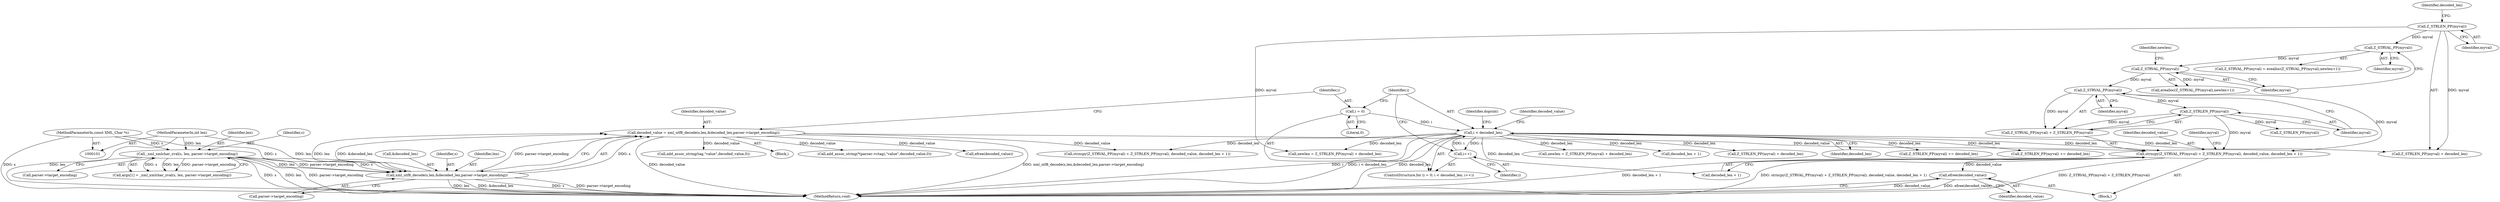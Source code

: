 digraph "0_php_dccda88f27a084bcbbb30198ace12b4e7ae961cc_4@API" {
"1000253" [label="(Call,strncpy(Z_STRVAL_PP(myval) + Z_STRLEN_PP(myval), decoded_value, decoded_len + 1))"];
"1000255" [label="(Call,Z_STRVAL_PP(myval))"];
"1000248" [label="(Call,Z_STRVAL_PP(myval))"];
"1000245" [label="(Call,Z_STRVAL_PP(myval))"];
"1000241" [label="(Call,Z_STRLEN_PP(myval))"];
"1000257" [label="(Call,Z_STRLEN_PP(myval))"];
"1000169" [label="(Call,decoded_value = xml_utf8_decode(s,len,&decoded_len,parser->target_encoding))"];
"1000171" [label="(Call,xml_utf8_decode(s,len,&decoded_len,parser->target_encoding))"];
"1000134" [label="(Call,_xml_xmlchar_zval(s, len, parser->target_encoding))"];
"1000103" [label="(MethodParameterIn,const XML_Char *s)"];
"1000104" [label="(MethodParameterIn,int len)"];
"1000183" [label="(Call,i < decoded_len)"];
"1000186" [label="(Call,i++)"];
"1000180" [label="(Call,i = 0)"];
"1000267" [label="(Call,efree(decoded_value))"];
"1000374" [label="(Call,Z_STRLEN_PP(myval) += decoded_len)"];
"1000471" [label="(MethodReturn,void)"];
"1000249" [label="(Identifier,myval)"];
"1000430" [label="(Call,add_assoc_string(tag,\"value\",decoded_value,0))"];
"1000174" [label="(Call,&decoded_len)"];
"1000244" [label="(Call,Z_STRVAL_PP(myval) = erealloc(Z_STRVAL_PP(myval),newlen+1))"];
"1000238" [label="(Call,newlen = Z_STRLEN_PP(myval) + decoded_len)"];
"1000184" [label="(Identifier,i)"];
"1000161" [label="(Block,)"];
"1000209" [label="(Identifier,doprint)"];
"1000349" [label="(Call,newlen = Z_STRLEN_PP(myval) + decoded_len)"];
"1000180" [label="(Call,i = 0)"];
"1000171" [label="(Call,xml_utf8_decode(s,len,&decoded_len,parser->target_encoding))"];
"1000187" [label="(Identifier,i)"];
"1000135" [label="(Identifier,s)"];
"1000170" [label="(Identifier,decoded_value)"];
"1000264" [label="(Call,Z_STRLEN_PP(myval))"];
"1000136" [label="(Identifier,len)"];
"1000183" [label="(Call,i < decoded_len)"];
"1000260" [label="(Call,decoded_len + 1)"];
"1000181" [label="(Identifier,i)"];
"1000259" [label="(Identifier,decoded_value)"];
"1000256" [label="(Identifier,myval)"];
"1000258" [label="(Identifier,myval)"];
"1000248" [label="(Call,Z_STRVAL_PP(myval))"];
"1000251" [label="(Identifier,newlen)"];
"1000371" [label="(Call,decoded_len + 1)"];
"1000186" [label="(Call,i++)"];
"1000243" [label="(Identifier,decoded_len)"];
"1000254" [label="(Call,Z_STRVAL_PP(myval) + Z_STRLEN_PP(myval))"];
"1000247" [label="(Call,erealloc(Z_STRVAL_PP(myval),newlen+1))"];
"1000241" [label="(Call,Z_STRLEN_PP(myval))"];
"1000240" [label="(Call,Z_STRLEN_PP(myval) + decoded_len)"];
"1000172" [label="(Identifier,s)"];
"1000242" [label="(Identifier,myval)"];
"1000255" [label="(Call,Z_STRVAL_PP(myval))"];
"1000103" [label="(MethodParameterIn,const XML_Char *s)"];
"1000169" [label="(Call,decoded_value = xml_utf8_decode(s,len,&decoded_len,parser->target_encoding))"];
"1000271" [label="(Call,add_assoc_string(*(parser->ctag),\"value\",decoded_value,0))"];
"1000104" [label="(MethodParameterIn,int len)"];
"1000173" [label="(Identifier,len)"];
"1000351" [label="(Call,Z_STRLEN_PP(myval) + decoded_len)"];
"1000253" [label="(Call,strncpy(Z_STRVAL_PP(myval) + Z_STRLEN_PP(myval), decoded_value, decoded_len + 1))"];
"1000137" [label="(Call,parser->target_encoding)"];
"1000469" [label="(Call,efree(decoded_value))"];
"1000364" [label="(Call,strncpy(Z_STRVAL_PP(myval) + Z_STRLEN_PP(myval), decoded_value, decoded_len + 1))"];
"1000257" [label="(Call,Z_STRLEN_PP(myval))"];
"1000191" [label="(Identifier,decoded_value)"];
"1000267" [label="(Call,efree(decoded_value))"];
"1000176" [label="(Call,parser->target_encoding)"];
"1000268" [label="(Identifier,decoded_value)"];
"1000236" [label="(Block,)"];
"1000130" [label="(Call,args[1] = _xml_xmlchar_zval(s, len, parser->target_encoding))"];
"1000265" [label="(Identifier,myval)"];
"1000185" [label="(Identifier,decoded_len)"];
"1000179" [label="(ControlStructure,for (i = 0; i < decoded_len; i++))"];
"1000263" [label="(Call,Z_STRLEN_PP(myval) += decoded_len)"];
"1000246" [label="(Identifier,myval)"];
"1000182" [label="(Literal,0)"];
"1000134" [label="(Call,_xml_xmlchar_zval(s, len, parser->target_encoding))"];
"1000245" [label="(Call,Z_STRVAL_PP(myval))"];
"1000253" -> "1000236"  [label="AST: "];
"1000253" -> "1000260"  [label="CFG: "];
"1000254" -> "1000253"  [label="AST: "];
"1000259" -> "1000253"  [label="AST: "];
"1000260" -> "1000253"  [label="AST: "];
"1000265" -> "1000253"  [label="CFG: "];
"1000253" -> "1000471"  [label="DDG: decoded_len + 1"];
"1000253" -> "1000471"  [label="DDG: strncpy(Z_STRVAL_PP(myval) + Z_STRLEN_PP(myval), decoded_value, decoded_len + 1)"];
"1000253" -> "1000471"  [label="DDG: Z_STRVAL_PP(myval) + Z_STRLEN_PP(myval)"];
"1000255" -> "1000253"  [label="DDG: myval"];
"1000257" -> "1000253"  [label="DDG: myval"];
"1000169" -> "1000253"  [label="DDG: decoded_value"];
"1000183" -> "1000253"  [label="DDG: decoded_len"];
"1000253" -> "1000267"  [label="DDG: decoded_value"];
"1000255" -> "1000254"  [label="AST: "];
"1000255" -> "1000256"  [label="CFG: "];
"1000256" -> "1000255"  [label="AST: "];
"1000258" -> "1000255"  [label="CFG: "];
"1000255" -> "1000254"  [label="DDG: myval"];
"1000248" -> "1000255"  [label="DDG: myval"];
"1000255" -> "1000257"  [label="DDG: myval"];
"1000248" -> "1000247"  [label="AST: "];
"1000248" -> "1000249"  [label="CFG: "];
"1000249" -> "1000248"  [label="AST: "];
"1000251" -> "1000248"  [label="CFG: "];
"1000248" -> "1000247"  [label="DDG: myval"];
"1000245" -> "1000248"  [label="DDG: myval"];
"1000245" -> "1000244"  [label="AST: "];
"1000245" -> "1000246"  [label="CFG: "];
"1000246" -> "1000245"  [label="AST: "];
"1000249" -> "1000245"  [label="CFG: "];
"1000241" -> "1000245"  [label="DDG: myval"];
"1000241" -> "1000240"  [label="AST: "];
"1000241" -> "1000242"  [label="CFG: "];
"1000242" -> "1000241"  [label="AST: "];
"1000243" -> "1000241"  [label="CFG: "];
"1000241" -> "1000238"  [label="DDG: myval"];
"1000241" -> "1000240"  [label="DDG: myval"];
"1000257" -> "1000254"  [label="AST: "];
"1000257" -> "1000258"  [label="CFG: "];
"1000258" -> "1000257"  [label="AST: "];
"1000254" -> "1000257"  [label="CFG: "];
"1000257" -> "1000254"  [label="DDG: myval"];
"1000257" -> "1000264"  [label="DDG: myval"];
"1000169" -> "1000161"  [label="AST: "];
"1000169" -> "1000171"  [label="CFG: "];
"1000170" -> "1000169"  [label="AST: "];
"1000171" -> "1000169"  [label="AST: "];
"1000181" -> "1000169"  [label="CFG: "];
"1000169" -> "1000471"  [label="DDG: xml_utf8_decode(s,len,&decoded_len,parser->target_encoding)"];
"1000169" -> "1000471"  [label="DDG: decoded_value"];
"1000171" -> "1000169"  [label="DDG: s"];
"1000171" -> "1000169"  [label="DDG: len"];
"1000171" -> "1000169"  [label="DDG: &decoded_len"];
"1000171" -> "1000169"  [label="DDG: parser->target_encoding"];
"1000169" -> "1000271"  [label="DDG: decoded_value"];
"1000169" -> "1000364"  [label="DDG: decoded_value"];
"1000169" -> "1000430"  [label="DDG: decoded_value"];
"1000169" -> "1000469"  [label="DDG: decoded_value"];
"1000171" -> "1000176"  [label="CFG: "];
"1000172" -> "1000171"  [label="AST: "];
"1000173" -> "1000171"  [label="AST: "];
"1000174" -> "1000171"  [label="AST: "];
"1000176" -> "1000171"  [label="AST: "];
"1000171" -> "1000471"  [label="DDG: s"];
"1000171" -> "1000471"  [label="DDG: parser->target_encoding"];
"1000171" -> "1000471"  [label="DDG: len"];
"1000171" -> "1000471"  [label="DDG: &decoded_len"];
"1000134" -> "1000171"  [label="DDG: s"];
"1000134" -> "1000171"  [label="DDG: len"];
"1000134" -> "1000171"  [label="DDG: parser->target_encoding"];
"1000103" -> "1000171"  [label="DDG: s"];
"1000104" -> "1000171"  [label="DDG: len"];
"1000134" -> "1000130"  [label="AST: "];
"1000134" -> "1000137"  [label="CFG: "];
"1000135" -> "1000134"  [label="AST: "];
"1000136" -> "1000134"  [label="AST: "];
"1000137" -> "1000134"  [label="AST: "];
"1000130" -> "1000134"  [label="CFG: "];
"1000134" -> "1000471"  [label="DDG: s"];
"1000134" -> "1000471"  [label="DDG: len"];
"1000134" -> "1000471"  [label="DDG: parser->target_encoding"];
"1000134" -> "1000130"  [label="DDG: s"];
"1000134" -> "1000130"  [label="DDG: len"];
"1000134" -> "1000130"  [label="DDG: parser->target_encoding"];
"1000103" -> "1000134"  [label="DDG: s"];
"1000104" -> "1000134"  [label="DDG: len"];
"1000103" -> "1000101"  [label="AST: "];
"1000103" -> "1000471"  [label="DDG: s"];
"1000104" -> "1000101"  [label="AST: "];
"1000104" -> "1000471"  [label="DDG: len"];
"1000183" -> "1000179"  [label="AST: "];
"1000183" -> "1000185"  [label="CFG: "];
"1000184" -> "1000183"  [label="AST: "];
"1000185" -> "1000183"  [label="AST: "];
"1000191" -> "1000183"  [label="CFG: "];
"1000209" -> "1000183"  [label="CFG: "];
"1000183" -> "1000471"  [label="DDG: decoded_len"];
"1000183" -> "1000471"  [label="DDG: i"];
"1000183" -> "1000471"  [label="DDG: i < decoded_len"];
"1000186" -> "1000183"  [label="DDG: i"];
"1000180" -> "1000183"  [label="DDG: i"];
"1000183" -> "1000186"  [label="DDG: i"];
"1000183" -> "1000238"  [label="DDG: decoded_len"];
"1000183" -> "1000240"  [label="DDG: decoded_len"];
"1000183" -> "1000260"  [label="DDG: decoded_len"];
"1000183" -> "1000263"  [label="DDG: decoded_len"];
"1000183" -> "1000349"  [label="DDG: decoded_len"];
"1000183" -> "1000351"  [label="DDG: decoded_len"];
"1000183" -> "1000364"  [label="DDG: decoded_len"];
"1000183" -> "1000371"  [label="DDG: decoded_len"];
"1000183" -> "1000374"  [label="DDG: decoded_len"];
"1000186" -> "1000179"  [label="AST: "];
"1000186" -> "1000187"  [label="CFG: "];
"1000187" -> "1000186"  [label="AST: "];
"1000184" -> "1000186"  [label="CFG: "];
"1000180" -> "1000179"  [label="AST: "];
"1000180" -> "1000182"  [label="CFG: "];
"1000181" -> "1000180"  [label="AST: "];
"1000182" -> "1000180"  [label="AST: "];
"1000184" -> "1000180"  [label="CFG: "];
"1000267" -> "1000236"  [label="AST: "];
"1000267" -> "1000268"  [label="CFG: "];
"1000268" -> "1000267"  [label="AST: "];
"1000471" -> "1000267"  [label="CFG: "];
"1000267" -> "1000471"  [label="DDG: decoded_value"];
"1000267" -> "1000471"  [label="DDG: efree(decoded_value)"];
}
